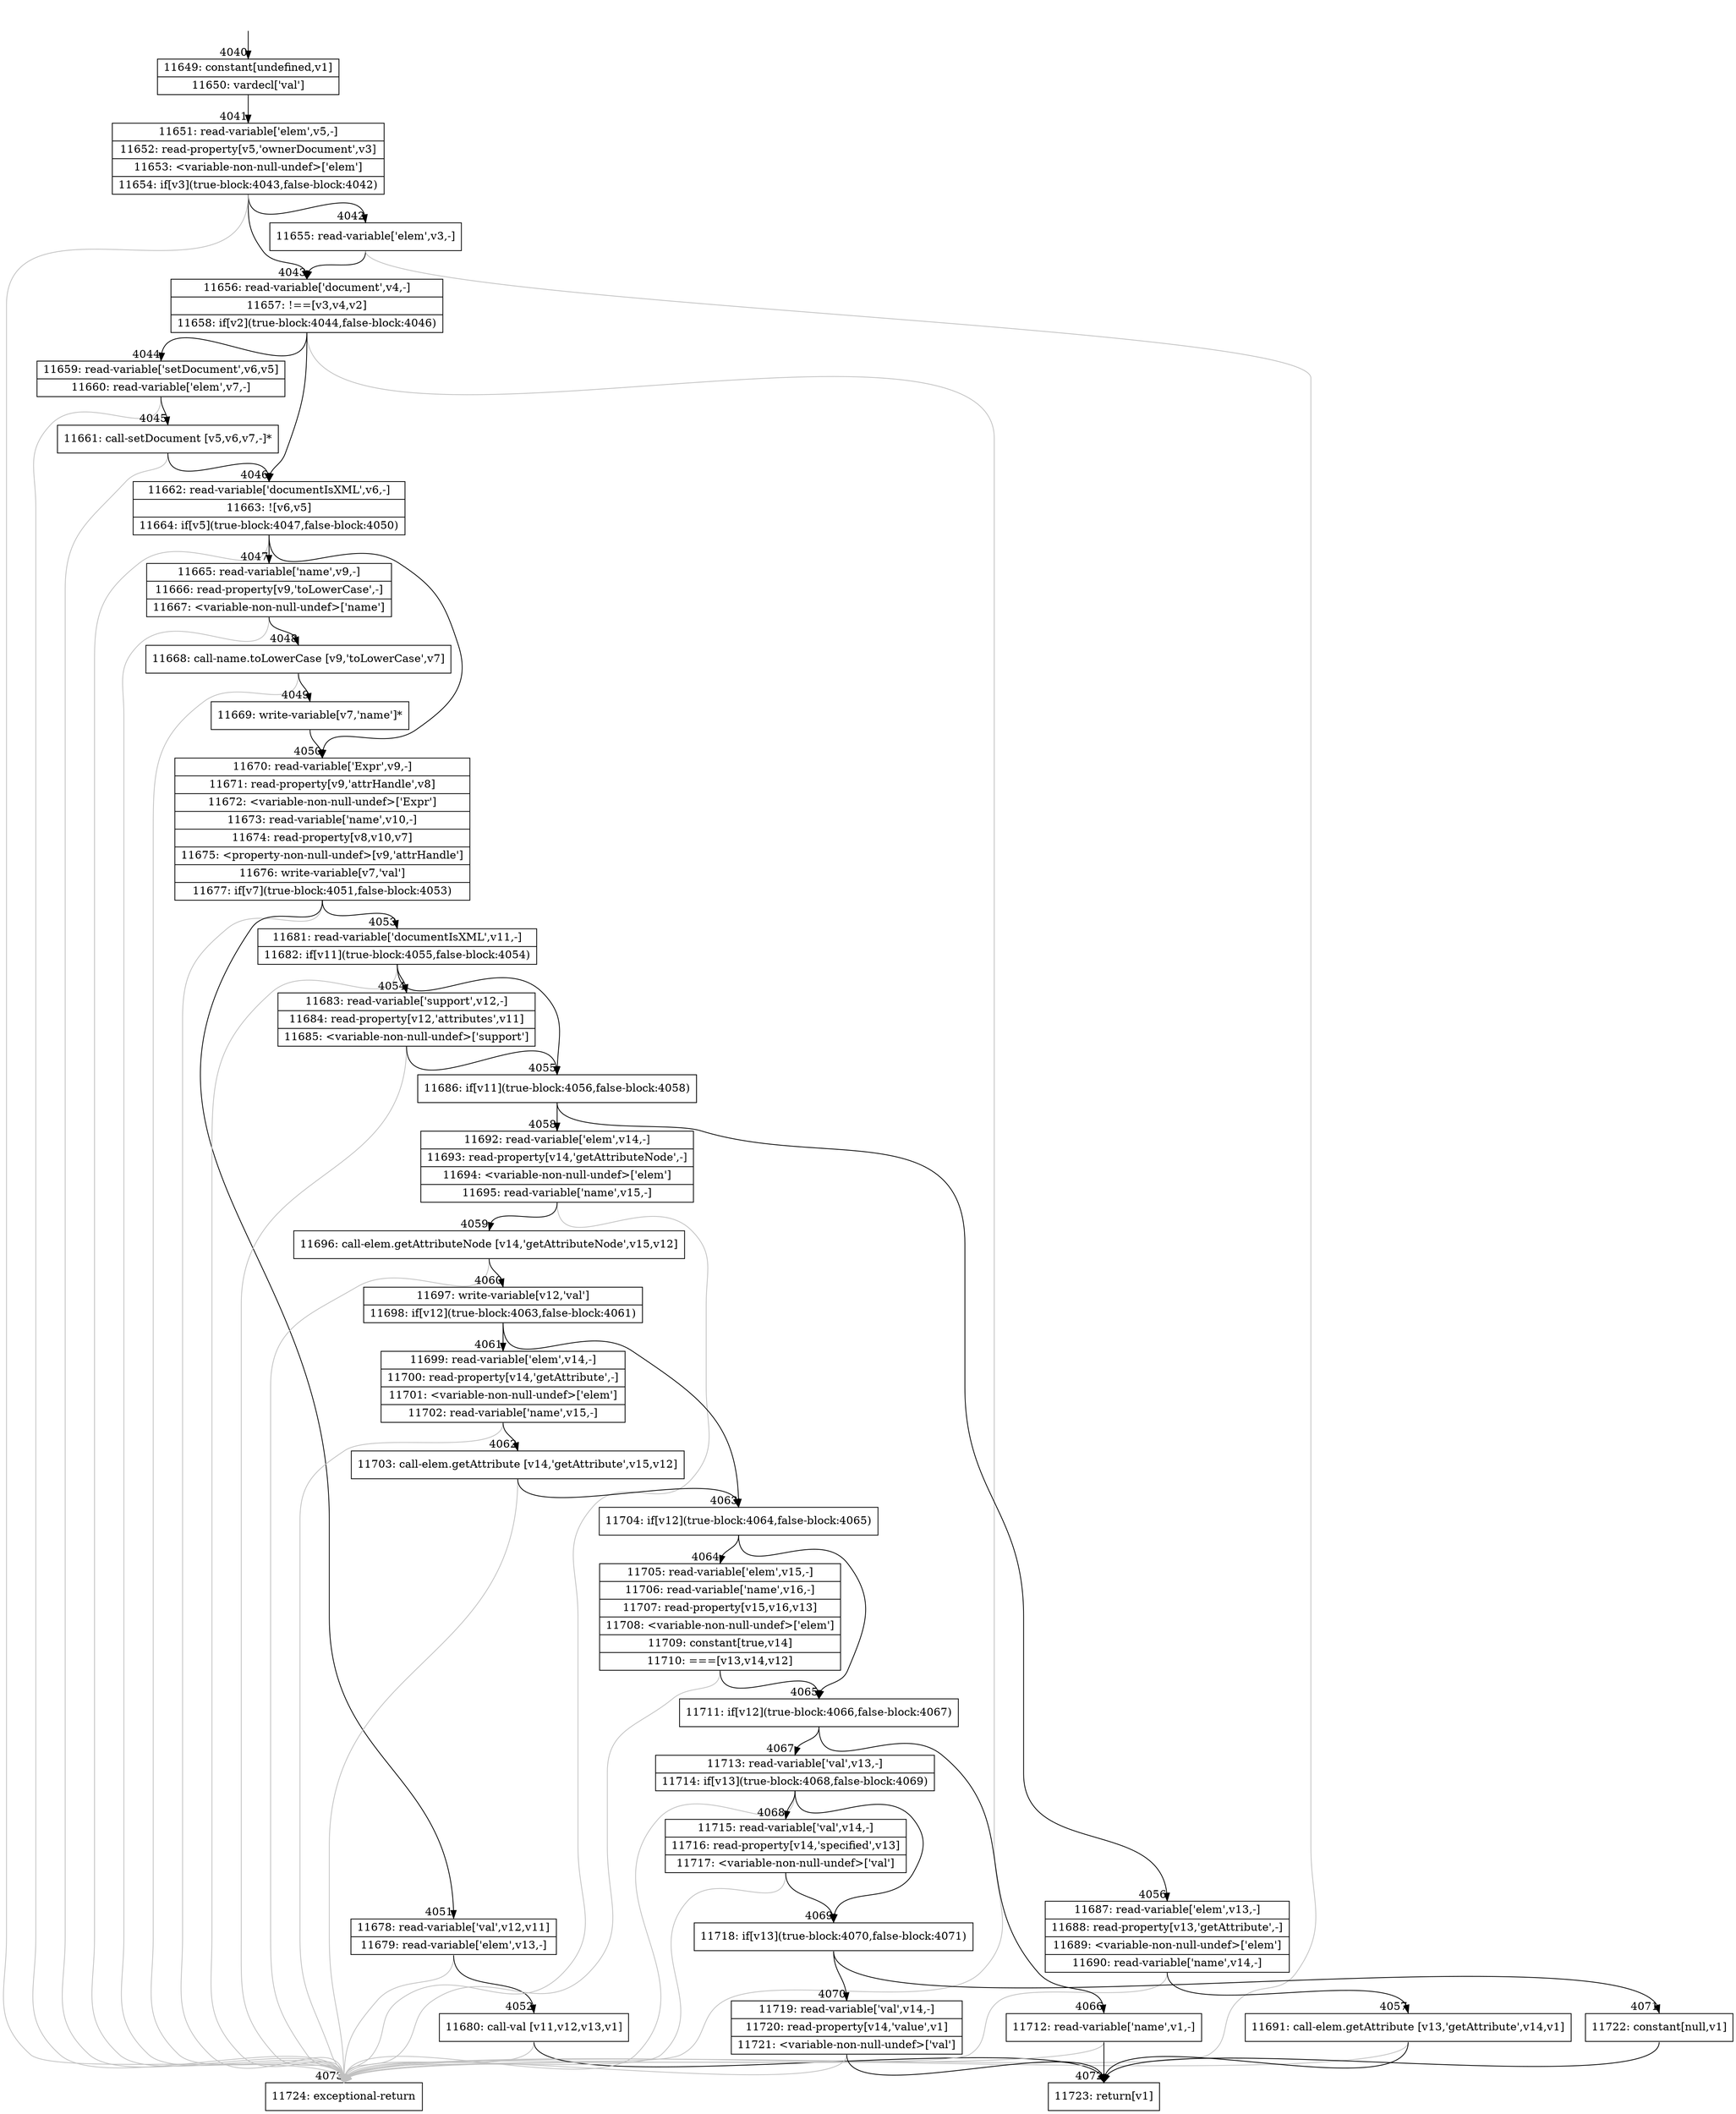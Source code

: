 digraph {
rankdir="TD"
BB_entry261[shape=none,label=""];
BB_entry261 -> BB4040 [tailport=s, headport=n, headlabel="    4040"]
BB4040 [shape=record label="{11649: constant[undefined,v1]|11650: vardecl['val']}" ] 
BB4040 -> BB4041 [tailport=s, headport=n, headlabel="      4041"]
BB4041 [shape=record label="{11651: read-variable['elem',v5,-]|11652: read-property[v5,'ownerDocument',v3]|11653: \<variable-non-null-undef\>['elem']|11654: if[v3](true-block:4043,false-block:4042)}" ] 
BB4041 -> BB4043 [tailport=s, headport=n, headlabel="      4043"]
BB4041 -> BB4042 [tailport=s, headport=n, headlabel="      4042"]
BB4041 -> BB4073 [tailport=s, headport=n, color=gray, headlabel="      4073"]
BB4042 [shape=record label="{11655: read-variable['elem',v3,-]}" ] 
BB4042 -> BB4043 [tailport=s, headport=n]
BB4042 -> BB4073 [tailport=s, headport=n, color=gray]
BB4043 [shape=record label="{11656: read-variable['document',v4,-]|11657: !==[v3,v4,v2]|11658: if[v2](true-block:4044,false-block:4046)}" ] 
BB4043 -> BB4044 [tailport=s, headport=n, headlabel="      4044"]
BB4043 -> BB4046 [tailport=s, headport=n, headlabel="      4046"]
BB4043 -> BB4073 [tailport=s, headport=n, color=gray]
BB4044 [shape=record label="{11659: read-variable['setDocument',v6,v5]|11660: read-variable['elem',v7,-]}" ] 
BB4044 -> BB4045 [tailport=s, headport=n, headlabel="      4045"]
BB4044 -> BB4073 [tailport=s, headport=n, color=gray]
BB4045 [shape=record label="{11661: call-setDocument [v5,v6,v7,-]*}" ] 
BB4045 -> BB4046 [tailport=s, headport=n]
BB4045 -> BB4073 [tailport=s, headport=n, color=gray]
BB4046 [shape=record label="{11662: read-variable['documentIsXML',v6,-]|11663: ![v6,v5]|11664: if[v5](true-block:4047,false-block:4050)}" ] 
BB4046 -> BB4047 [tailport=s, headport=n, headlabel="      4047"]
BB4046 -> BB4050 [tailport=s, headport=n, headlabel="      4050"]
BB4046 -> BB4073 [tailport=s, headport=n, color=gray]
BB4047 [shape=record label="{11665: read-variable['name',v9,-]|11666: read-property[v9,'toLowerCase',-]|11667: \<variable-non-null-undef\>['name']}" ] 
BB4047 -> BB4048 [tailport=s, headport=n, headlabel="      4048"]
BB4047 -> BB4073 [tailport=s, headport=n, color=gray]
BB4048 [shape=record label="{11668: call-name.toLowerCase [v9,'toLowerCase',v7]}" ] 
BB4048 -> BB4049 [tailport=s, headport=n, headlabel="      4049"]
BB4048 -> BB4073 [tailport=s, headport=n, color=gray]
BB4049 [shape=record label="{11669: write-variable[v7,'name']*}" ] 
BB4049 -> BB4050 [tailport=s, headport=n]
BB4050 [shape=record label="{11670: read-variable['Expr',v9,-]|11671: read-property[v9,'attrHandle',v8]|11672: \<variable-non-null-undef\>['Expr']|11673: read-variable['name',v10,-]|11674: read-property[v8,v10,v7]|11675: \<property-non-null-undef\>[v9,'attrHandle']|11676: write-variable[v7,'val']|11677: if[v7](true-block:4051,false-block:4053)}" ] 
BB4050 -> BB4051 [tailport=s, headport=n, headlabel="      4051"]
BB4050 -> BB4053 [tailport=s, headport=n, headlabel="      4053"]
BB4050 -> BB4073 [tailport=s, headport=n, color=gray]
BB4051 [shape=record label="{11678: read-variable['val',v12,v11]|11679: read-variable['elem',v13,-]}" ] 
BB4051 -> BB4052 [tailport=s, headport=n, headlabel="      4052"]
BB4051 -> BB4073 [tailport=s, headport=n, color=gray]
BB4052 [shape=record label="{11680: call-val [v11,v12,v13,v1]}" ] 
BB4052 -> BB4072 [tailport=s, headport=n, headlabel="      4072"]
BB4052 -> BB4073 [tailport=s, headport=n, color=gray]
BB4053 [shape=record label="{11681: read-variable['documentIsXML',v11,-]|11682: if[v11](true-block:4055,false-block:4054)}" ] 
BB4053 -> BB4055 [tailport=s, headport=n, headlabel="      4055"]
BB4053 -> BB4054 [tailport=s, headport=n, headlabel="      4054"]
BB4053 -> BB4073 [tailport=s, headport=n, color=gray]
BB4054 [shape=record label="{11683: read-variable['support',v12,-]|11684: read-property[v12,'attributes',v11]|11685: \<variable-non-null-undef\>['support']}" ] 
BB4054 -> BB4055 [tailport=s, headport=n]
BB4054 -> BB4073 [tailport=s, headport=n, color=gray]
BB4055 [shape=record label="{11686: if[v11](true-block:4056,false-block:4058)}" ] 
BB4055 -> BB4056 [tailport=s, headport=n, headlabel="      4056"]
BB4055 -> BB4058 [tailport=s, headport=n, headlabel="      4058"]
BB4056 [shape=record label="{11687: read-variable['elem',v13,-]|11688: read-property[v13,'getAttribute',-]|11689: \<variable-non-null-undef\>['elem']|11690: read-variable['name',v14,-]}" ] 
BB4056 -> BB4057 [tailport=s, headport=n, headlabel="      4057"]
BB4056 -> BB4073 [tailport=s, headport=n, color=gray]
BB4057 [shape=record label="{11691: call-elem.getAttribute [v13,'getAttribute',v14,v1]}" ] 
BB4057 -> BB4072 [tailport=s, headport=n]
BB4057 -> BB4073 [tailport=s, headport=n, color=gray]
BB4058 [shape=record label="{11692: read-variable['elem',v14,-]|11693: read-property[v14,'getAttributeNode',-]|11694: \<variable-non-null-undef\>['elem']|11695: read-variable['name',v15,-]}" ] 
BB4058 -> BB4059 [tailport=s, headport=n, headlabel="      4059"]
BB4058 -> BB4073 [tailport=s, headport=n, color=gray]
BB4059 [shape=record label="{11696: call-elem.getAttributeNode [v14,'getAttributeNode',v15,v12]}" ] 
BB4059 -> BB4060 [tailport=s, headport=n, headlabel="      4060"]
BB4059 -> BB4073 [tailport=s, headport=n, color=gray]
BB4060 [shape=record label="{11697: write-variable[v12,'val']|11698: if[v12](true-block:4063,false-block:4061)}" ] 
BB4060 -> BB4063 [tailport=s, headport=n, headlabel="      4063"]
BB4060 -> BB4061 [tailport=s, headport=n, headlabel="      4061"]
BB4061 [shape=record label="{11699: read-variable['elem',v14,-]|11700: read-property[v14,'getAttribute',-]|11701: \<variable-non-null-undef\>['elem']|11702: read-variable['name',v15,-]}" ] 
BB4061 -> BB4062 [tailport=s, headport=n, headlabel="      4062"]
BB4061 -> BB4073 [tailport=s, headport=n, color=gray]
BB4062 [shape=record label="{11703: call-elem.getAttribute [v14,'getAttribute',v15,v12]}" ] 
BB4062 -> BB4063 [tailport=s, headport=n]
BB4062 -> BB4073 [tailport=s, headport=n, color=gray]
BB4063 [shape=record label="{11704: if[v12](true-block:4064,false-block:4065)}" ] 
BB4063 -> BB4065 [tailport=s, headport=n, headlabel="      4065"]
BB4063 -> BB4064 [tailport=s, headport=n, headlabel="      4064"]
BB4064 [shape=record label="{11705: read-variable['elem',v15,-]|11706: read-variable['name',v16,-]|11707: read-property[v15,v16,v13]|11708: \<variable-non-null-undef\>['elem']|11709: constant[true,v14]|11710: ===[v13,v14,v12]}" ] 
BB4064 -> BB4065 [tailport=s, headport=n]
BB4064 -> BB4073 [tailport=s, headport=n, color=gray]
BB4065 [shape=record label="{11711: if[v12](true-block:4066,false-block:4067)}" ] 
BB4065 -> BB4066 [tailport=s, headport=n, headlabel="      4066"]
BB4065 -> BB4067 [tailport=s, headport=n, headlabel="      4067"]
BB4066 [shape=record label="{11712: read-variable['name',v1,-]}" ] 
BB4066 -> BB4072 [tailport=s, headport=n]
BB4066 -> BB4073 [tailport=s, headport=n, color=gray]
BB4067 [shape=record label="{11713: read-variable['val',v13,-]|11714: if[v13](true-block:4068,false-block:4069)}" ] 
BB4067 -> BB4069 [tailport=s, headport=n, headlabel="      4069"]
BB4067 -> BB4068 [tailport=s, headport=n, headlabel="      4068"]
BB4067 -> BB4073 [tailport=s, headport=n, color=gray]
BB4068 [shape=record label="{11715: read-variable['val',v14,-]|11716: read-property[v14,'specified',v13]|11717: \<variable-non-null-undef\>['val']}" ] 
BB4068 -> BB4069 [tailport=s, headport=n]
BB4068 -> BB4073 [tailport=s, headport=n, color=gray]
BB4069 [shape=record label="{11718: if[v13](true-block:4070,false-block:4071)}" ] 
BB4069 -> BB4070 [tailport=s, headport=n, headlabel="      4070"]
BB4069 -> BB4071 [tailport=s, headport=n, headlabel="      4071"]
BB4070 [shape=record label="{11719: read-variable['val',v14,-]|11720: read-property[v14,'value',v1]|11721: \<variable-non-null-undef\>['val']}" ] 
BB4070 -> BB4072 [tailport=s, headport=n]
BB4070 -> BB4073 [tailport=s, headport=n, color=gray]
BB4071 [shape=record label="{11722: constant[null,v1]}" ] 
BB4071 -> BB4072 [tailport=s, headport=n]
BB4072 [shape=record label="{11723: return[v1]}" ] 
BB4073 [shape=record label="{11724: exceptional-return}" ] 
//#$~ 4417
}
